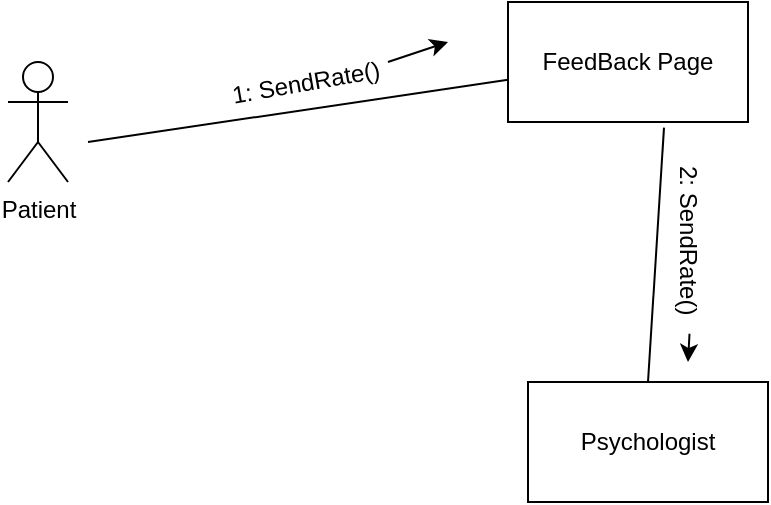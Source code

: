 <mxfile version="10.6.7" type="github"><diagram id="jnKuyLEdr29GBm_x1qkC" name="Page-1"><mxGraphModel dx="703" dy="392" grid="1" gridSize="10" guides="1" tooltips="1" connect="1" arrows="1" fold="1" page="1" pageScale="1" pageWidth="850" pageHeight="1100" math="0" shadow="0"><root><mxCell id="0"/><mxCell id="1" parent="0"/><mxCell id="nEK7PIrW9Bb1W8gW6kRK-1" value="Patient" style="shape=umlActor;verticalLabelPosition=bottom;labelBackgroundColor=#ffffff;verticalAlign=top;html=1;outlineConnect=0;" vertex="1" parent="1"><mxGeometry x="150" y="110" width="30" height="60" as="geometry"/></mxCell><mxCell id="nEK7PIrW9Bb1W8gW6kRK-2" value="FeedBack Page" style="rounded=0;whiteSpace=wrap;html=1;" vertex="1" parent="1"><mxGeometry x="400" y="80" width="120" height="60" as="geometry"/></mxCell><mxCell id="nEK7PIrW9Bb1W8gW6kRK-3" value="Psychologist" style="rounded=0;whiteSpace=wrap;html=1;" vertex="1" parent="1"><mxGeometry x="410" y="270" width="120" height="60" as="geometry"/></mxCell><mxCell id="nEK7PIrW9Bb1W8gW6kRK-4" value="" style="endArrow=none;html=1;" edge="1" parent="1" target="nEK7PIrW9Bb1W8gW6kRK-2"><mxGeometry width="50" height="50" relative="1" as="geometry"><mxPoint x="190" y="150" as="sourcePoint"/><mxPoint x="200" y="350" as="targetPoint"/></mxGeometry></mxCell><mxCell id="nEK7PIrW9Bb1W8gW6kRK-5" value="1: SendRate()" style="text;html=1;rotation=-10;" vertex="1" parent="1"><mxGeometry x="260" y="105" width="90" height="30" as="geometry"/></mxCell><mxCell id="nEK7PIrW9Bb1W8gW6kRK-6" value="" style="endArrow=classic;html=1;exitX=0.902;exitY=0.374;exitDx=0;exitDy=0;exitPerimeter=0;" edge="1" parent="1" source="nEK7PIrW9Bb1W8gW6kRK-5"><mxGeometry width="50" height="50" relative="1" as="geometry"><mxPoint x="340" y="140" as="sourcePoint"/><mxPoint x="370" y="100" as="targetPoint"/></mxGeometry></mxCell><mxCell id="nEK7PIrW9Bb1W8gW6kRK-7" value="" style="endArrow=none;html=1;entryX=0.65;entryY=1.047;entryDx=0;entryDy=0;entryPerimeter=0;exitX=0.5;exitY=0;exitDx=0;exitDy=0;" edge="1" parent="1" source="nEK7PIrW9Bb1W8gW6kRK-3" target="nEK7PIrW9Bb1W8gW6kRK-2"><mxGeometry width="50" height="50" relative="1" as="geometry"><mxPoint x="150" y="400" as="sourcePoint"/><mxPoint x="200" y="350" as="targetPoint"/></mxGeometry></mxCell><mxCell id="nEK7PIrW9Bb1W8gW6kRK-8" value="&lt;span&gt;2: SendRate()&lt;/span&gt;" style="text;html=1;resizable=0;points=[];autosize=1;align=left;verticalAlign=top;spacingTop=-4;rotation=90;" vertex="1" parent="1"><mxGeometry x="450" y="200" width="90" height="10" as="geometry"/></mxCell><mxCell id="nEK7PIrW9Bb1W8gW6kRK-9" value="" style="endArrow=classic;html=1;exitX=0.954;exitY=0.924;exitDx=0;exitDy=0;exitPerimeter=0;" edge="1" parent="1" source="nEK7PIrW9Bb1W8gW6kRK-8"><mxGeometry width="50" height="50" relative="1" as="geometry"><mxPoint x="150" y="400" as="sourcePoint"/><mxPoint x="490" y="260" as="targetPoint"/></mxGeometry></mxCell></root></mxGraphModel></diagram></mxfile>